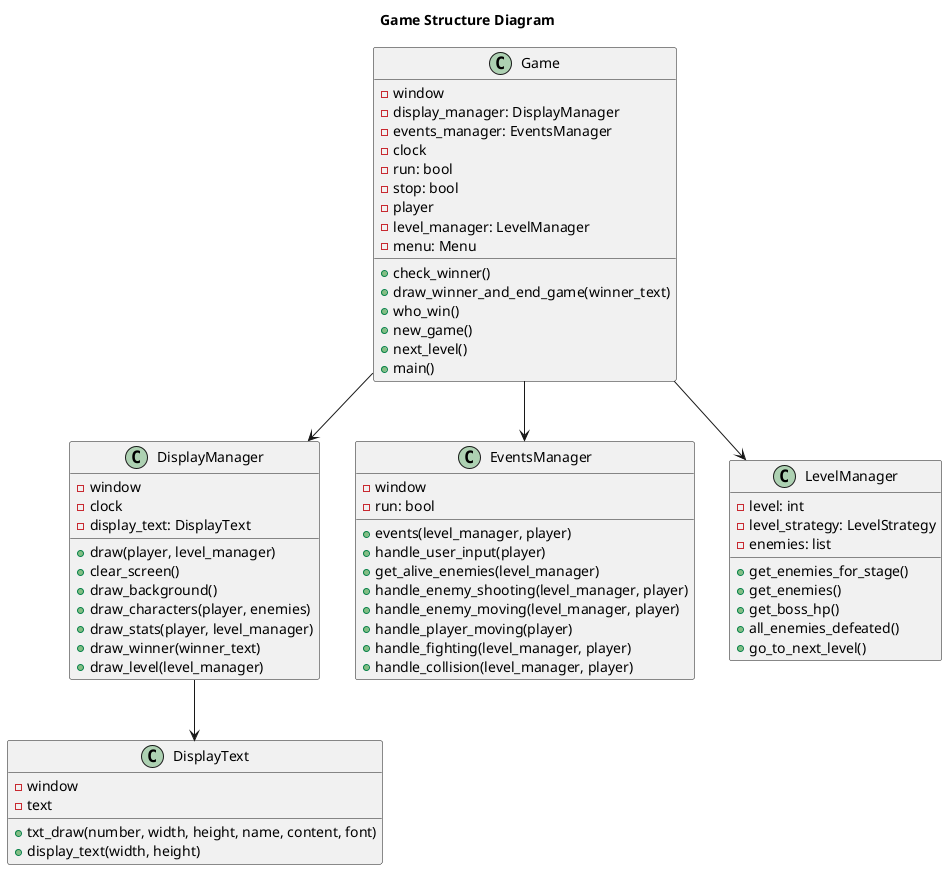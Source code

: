 @startuml
title Game Structure Diagram

class Game {
  -window
  -display_manager: DisplayManager
  -events_manager: EventsManager
  -clock
  -run: bool
  -stop: bool
  -player
  -level_manager: LevelManager
  -menu: Menu
  +check_winner()
  +draw_winner_and_end_game(winner_text)
  +who_win()
  +new_game()
  +next_level()
  +main()
}

class DisplayManager {
  -window
  -clock
  -display_text: DisplayText
  +draw(player, level_manager)
  +clear_screen()
  +draw_background()
  +draw_characters(player, enemies)
  +draw_stats(player, level_manager)
  +draw_winner(winner_text)
  +draw_level(level_manager)
}

class DisplayText {
  -window
  -text
  +txt_draw(number, width, height, name, content, font)
  +display_text(width, height)
}

class EventsManager {
  -window
  -run: bool
  +events(level_manager, player)
  +handle_user_input(player)
  +get_alive_enemies(level_manager)
  +handle_enemy_shooting(level_manager, player)
  +handle_enemy_moving(level_manager, player)
  +handle_player_moving(player)
  +handle_fighting(level_manager, player)
  +handle_collision(level_manager, player)
}

class LevelManager {
  -level: int
  -level_strategy: LevelStrategy
  -enemies: list
  +get_enemies_for_stage()
  +get_enemies()
  +get_boss_hp()
  +all_enemies_defeated()
  +go_to_next_level()
}

Game --> DisplayManager
Game --> EventsManager
Game --> LevelManager
DisplayManager --> DisplayText
@enduml
